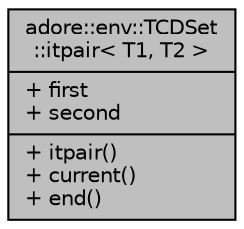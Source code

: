 digraph "adore::env::TCDSet::itpair&lt; T1, T2 &gt;"
{
 // LATEX_PDF_SIZE
  edge [fontname="Helvetica",fontsize="10",labelfontname="Helvetica",labelfontsize="10"];
  node [fontname="Helvetica",fontsize="10",shape=record];
  Node1 [label="{adore::env::TCDSet\l::itpair\< T1, T2 \>\n|+ first\l+ second\l|+ itpair()\l+ current()\l+ end()\l}",height=0.2,width=0.4,color="black", fillcolor="grey75", style="filled", fontcolor="black",tooltip=" "];
}
